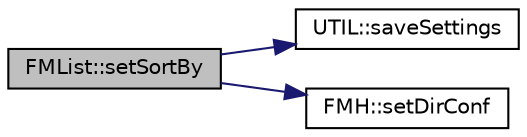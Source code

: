 digraph "FMList::setSortBy"
{
 // INTERACTIVE_SVG=YES
 // LATEX_PDF_SIZE
  edge [fontname="Helvetica",fontsize="10",labelfontname="Helvetica",labelfontsize="10"];
  node [fontname="Helvetica",fontsize="10",shape=record];
  rankdir="LR";
  Node171 [label="FMList::setSortBy",height=0.2,width=0.4,color="black", fillcolor="grey75", style="filled", fontcolor="black",tooltip=" "];
  Node171 -> Node172 [color="midnightblue",fontsize="10",style="solid",fontname="Helvetica"];
  Node172 [label="UTIL::saveSettings",height=0.2,width=0.4,color="black", fillcolor="white", style="filled",URL="$namespace_u_t_i_l.html#a6ac14410332c9d6f7ec133816c74ccca",tooltip=" "];
  Node171 -> Node173 [color="midnightblue",fontsize="10",style="solid",fontname="Helvetica"];
  Node173 [label="FMH::setDirConf",height=0.2,width=0.4,color="black", fillcolor="white", style="filled",URL="$namespace_f_m_h.html#a7529ed27e80f19882f8cda17794abb4c",tooltip=" "];
}
